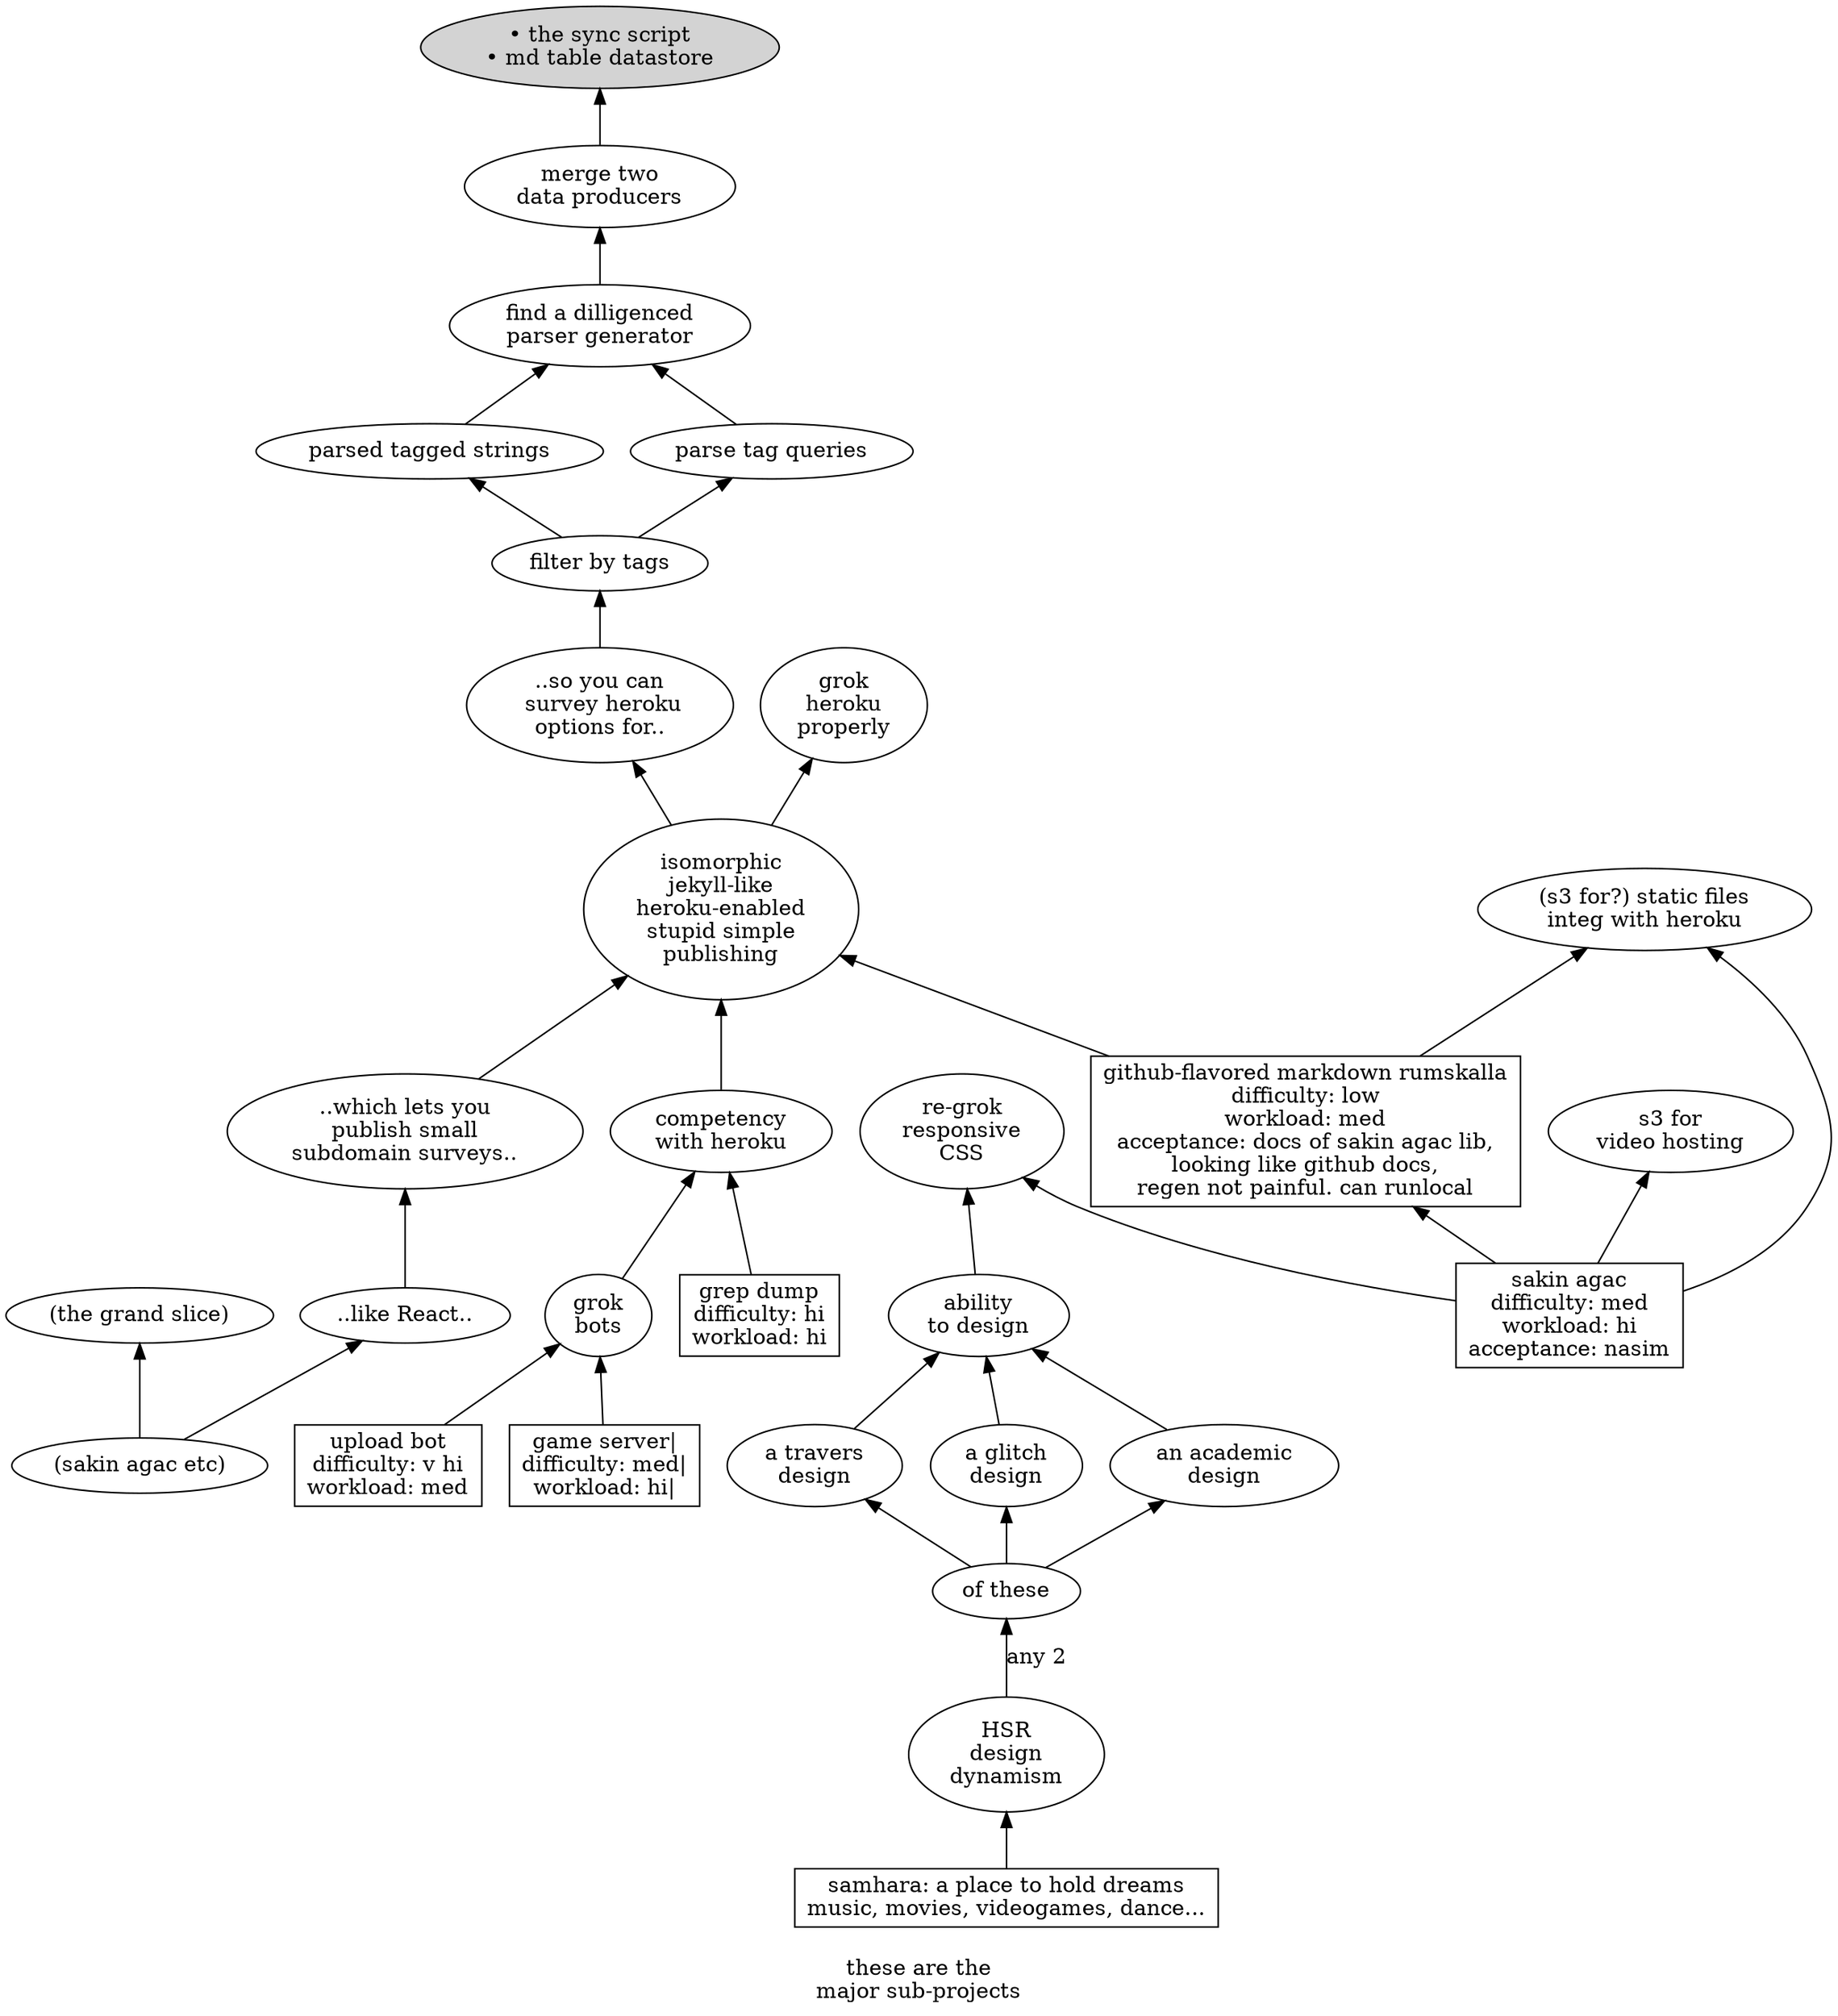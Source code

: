 digraph g {

/* waypoints and smaller projects (alphabetical) */

thing100[label="• the sync script\n• md table datastore" style=filled]
thing106[label="merge two\ndata producers"]
thing110[label="find a dilligenced\nparser generator"]
thing122[label="parsed tagged strings"]
thing126[label="parse tag queries"]
thing128[label="filter by tags"]
thing150[label="..so you can\n survey heroku\noptions for.."]
thing175[label="grok\nheroku\nproperly"]

thing200[label=
"isomorphic
jekyll-like
heroku-enabled
stupid simple
publishing"
]

thing250[label="..which lets you\npublish small\nsubdomain surveys.."]
thing275[label="..like React.."]
thing277[label="(the grand slice)"]
thing282[label="(sakin agac etc)"]
thing290[label="(s3 for?) static files\ninteg with heroku"]
thing300[label="competency\nwith heroku"]
thing350[label="s3 for\nvideo hosting"]
thing400[label="grok\nbots"]

thing525[label="re-grok\nresponsive\nCSS"]
thing530[label="ability\nto design"]
thing550[label="HSR\ndesign\ndynamism"]
thing555[label="of these"]
thing560[label="an academic\ndesign"]
thing565[label="a travers\ndesign"]
thing575[label="a glitch\ndesign"]


thing600[label=
"samhara: a place to hold dreams
music, movies, videogames, dance..."
shape=rect]



/* relationships */
thing106->thing100
thing110->thing106
thing122->thing110
thing126->thing110
thing128->thing122
thing128->thing126
thing150->thing128
thing200->thing150
thing200->thing175
sakin_agac->gfm_rumskalla
gfm_rumskalla->thing200
gfm_rumskalla->thing290
sakin_agac->thing290
sakin_agac->thing350
thing300->thing200
thing250->thing200
thing275->thing250
thing282->thing275
thing282->thing277
grep_dump->thing300
thing400->thing300
game_server->thing400
upload_bot->thing400


thing530->thing525
thing550->thing555[label="any 2"]
thing560->thing530
thing555->thing560
thing565->thing530
thing555->thing565
thing575->thing530
thing555->thing575

sakin_agac->thing525


thing600->thing550


/* core projects (not alphabetical) */


game_server[label=
"game server|
difficulty: med|
workload: hi|
"
shape=rect
]

grep_dump[label=
"grep dump
difficulty: hi
workload: hi
"
shape=rect
]

upload_bot[label=
"upload bot
difficulty: v hi
workload: med
"
shape=rect
]

gfm_rumskalla[label="github-flavored markdown rumskalla
difficulty: low
workload: med
acceptance: docs of sakin agac lib,
looking like github docs,
regen not painful. can runlocal
"
shape=rect
]

sakin_agac[label=
"sakin agac
difficulty: med
workload: hi
acceptance: nasim
"
shape=rect
]


rankdir=BT

label="
these are the
major sub-projects
"
}
/*
#historyA.1: big spike
#born.
*/
